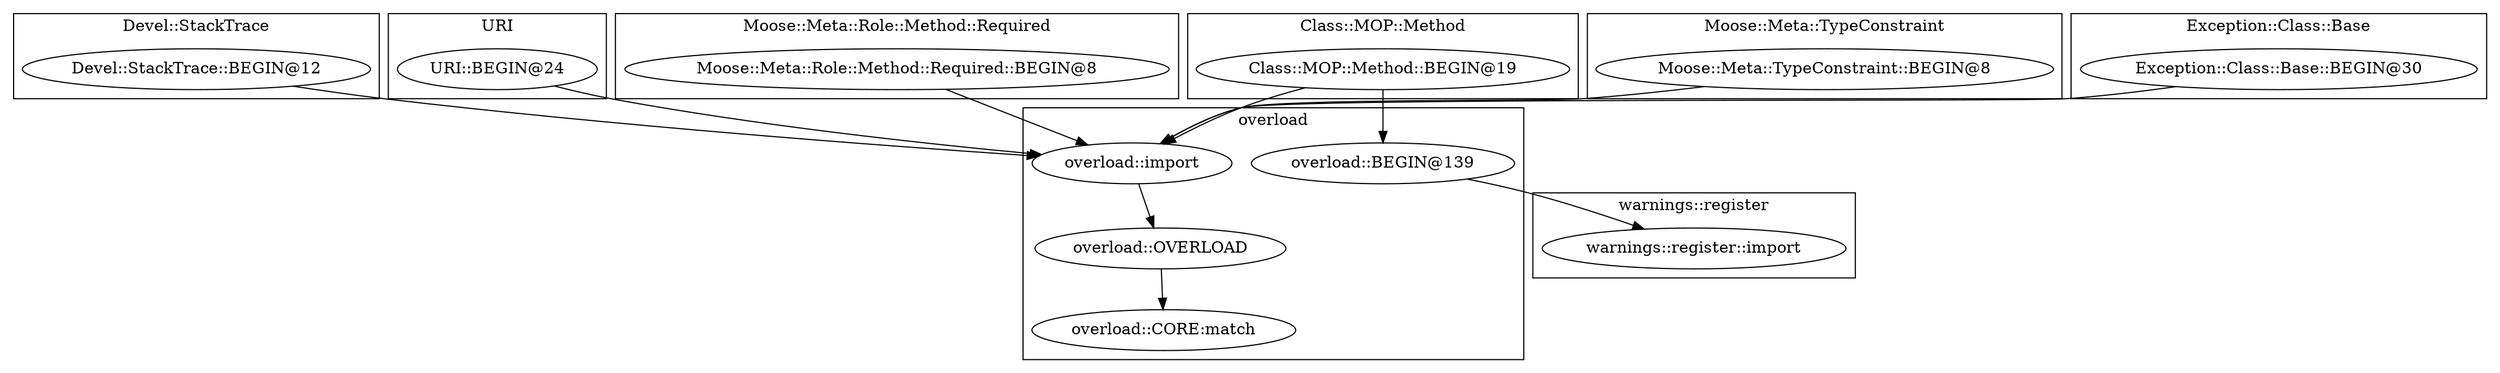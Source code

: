 digraph {
graph [overlap=false]
subgraph cluster_warnings_register {
	label="warnings::register";
	"warnings::register::import";
}
subgraph cluster_Devel_StackTrace {
	label="Devel::StackTrace";
	"Devel::StackTrace::BEGIN@12";
}
subgraph cluster_URI {
	label="URI";
	"URI::BEGIN@24";
}
subgraph cluster_overload {
	label="overload";
	"overload::OVERLOAD";
	"overload::import";
	"overload::BEGIN@139";
	"overload::CORE:match";
}
subgraph cluster_Moose_Meta_Role_Method_Required {
	label="Moose::Meta::Role::Method::Required";
	"Moose::Meta::Role::Method::Required::BEGIN@8";
}
subgraph cluster_Class_MOP_Method {
	label="Class::MOP::Method";
	"Class::MOP::Method::BEGIN@19";
}
subgraph cluster_Moose_Meta_TypeConstraint {
	label="Moose::Meta::TypeConstraint";
	"Moose::Meta::TypeConstraint::BEGIN@8";
}
subgraph cluster_Exception_Class_Base {
	label="Exception::Class::Base";
	"Exception::Class::Base::BEGIN@30";
}
"Class::MOP::Method::BEGIN@19" -> "overload::BEGIN@139";
"overload::BEGIN@139" -> "warnings::register::import";
"overload::import" -> "overload::OVERLOAD";
"Exception::Class::Base::BEGIN@30" -> "overload::import";
"Moose::Meta::TypeConstraint::BEGIN@8" -> "overload::import";
"Devel::StackTrace::BEGIN@12" -> "overload::import";
"URI::BEGIN@24" -> "overload::import";
"Moose::Meta::Role::Method::Required::BEGIN@8" -> "overload::import";
"Class::MOP::Method::BEGIN@19" -> "overload::import";
"overload::OVERLOAD" -> "overload::CORE:match";
}
